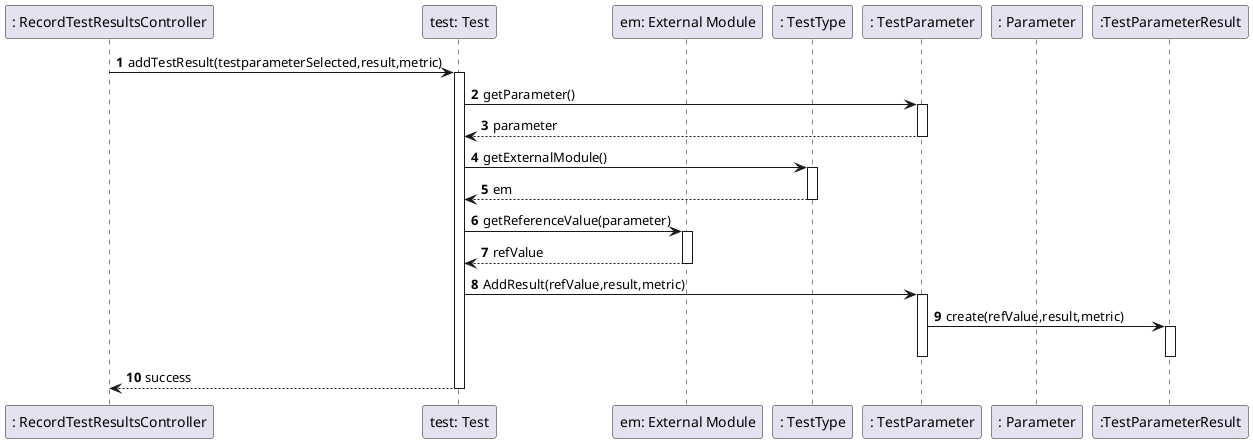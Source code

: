 @startuml
'https://plantuml.com/sequence-diagram

autonumber

participant ": RecordTestResultsController" as CTRL
participant "test: Test" as Test
participant "em: External Module" as EM
participant ": TestType" as TT
participant ": TestParameter" as TestParam
participant ": Parameter" as Param
participant ":TestParameterResult" as TestPResult



CTRL -> Test : addTestResult(testparameterSelected,result,metric)
activate Test
Test -> TestParam : getParameter()
activate TestParam
TestParam --> Test : parameter
deactivate TestParam
Test -> TT : getExternalModule()
activate TT
TT--> Test : em
deactivate TT
Test -> EM : getReferenceValue(parameter)
activate EM
EM --> Test : refValue
deactivate EM
Test -> TestParam :AddResult(refValue,result,metric)
activate TestParam
TestParam -> TestPResult : create(refValue,result,metric)
activate TestPResult
deactivate TestPResult
deactivate TestParam

Test --> CTRL : success
deactivate Test





@enduml